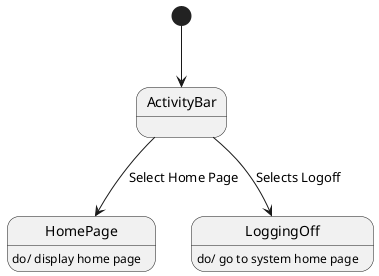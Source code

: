 @startuml
[*] --> ActivityBar

ActivityBar --> HomePage : Select Home Page
HomePage: do/ display home page

ActivityBar --> LoggingOff : Selects Logoff
LoggingOff: do/ go to system home page

@enduml
